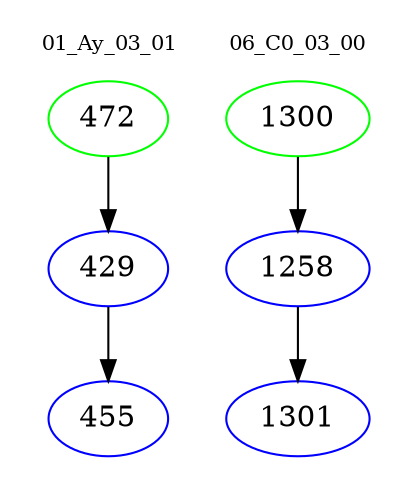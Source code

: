 digraph{
subgraph cluster_0 {
color = white
label = "01_Ay_03_01";
fontsize=10;
T0_472 [label="472", color="green"]
T0_472 -> T0_429 [color="black"]
T0_429 [label="429", color="blue"]
T0_429 -> T0_455 [color="black"]
T0_455 [label="455", color="blue"]
}
subgraph cluster_1 {
color = white
label = "06_C0_03_00";
fontsize=10;
T1_1300 [label="1300", color="green"]
T1_1300 -> T1_1258 [color="black"]
T1_1258 [label="1258", color="blue"]
T1_1258 -> T1_1301 [color="black"]
T1_1301 [label="1301", color="blue"]
}
}
